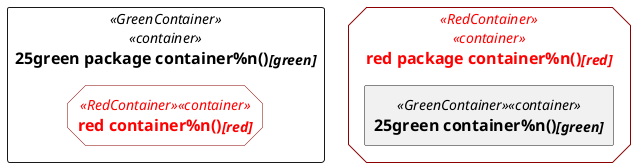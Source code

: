 {
  "sha1": "7fxeyflt8yths8db36cr6sjct5xaf0u",
  "insertion": {
    "when": "2024-05-30T20:48:21.198Z",
    "url": "https://forum.plantuml.net/15473/rectangles-corners-package-rectangles-supported-anymore",
    "user": "plantuml@gmail.com"
  }
}
@startuml
skinparam rectangle<<RedContainer>> {
    StereotypeFontColor red
    FontColor red
    BackgroundColor lightred
    BorderColor darkred
    RoundCorner 0
    DiagonalCorner 18
}
rectangle "==25green package container%n()//<size:12>[green]</size>//" <<GreenContainer>><<container>> as gPC  {
  rectangle "==red container%n()//<size:12>[red]</size>//" <<RedContainer>><<container>> as rC
}
rectangle "==red package container%n()//<size:12>[red]</size>//" <<RedContainer>><<container>> as rPC  {
  rectangle "==25green container%n()//<size:12>[green]</size>//" <<GreenContainer>><<container>> as gC
}
@enduml
